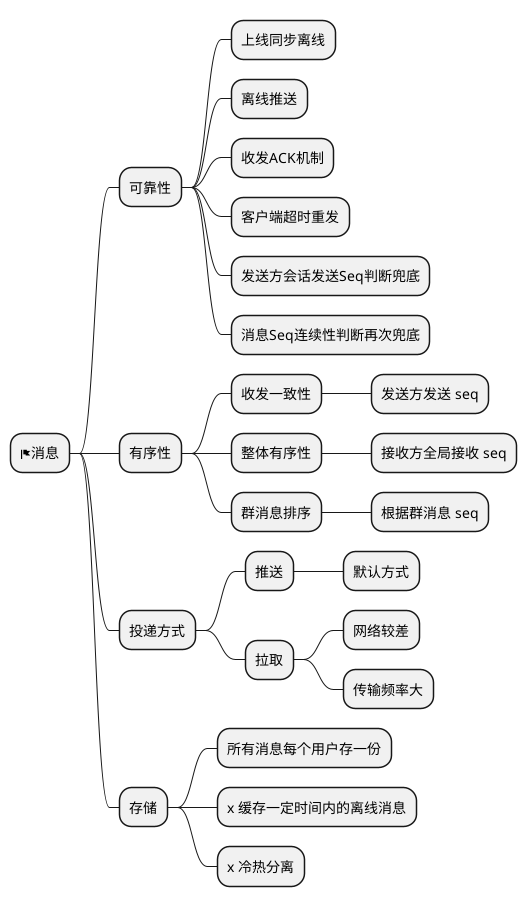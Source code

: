 @startmindmap
'https://plantuml.com/mindmap-diagram

* <&flag>消息
    ** 可靠性
        *** 上线同步离线
        *** 离线推送
        *** 收发ACK机制
        *** 客户端超时重发
        *** 发送方会话发送Seq判断兜底
        *** 消息Seq连续性判断再次兜底
    ** 有序性
        *** 收发一致性
            **** 发送方发送 seq
        *** 整体有序性
            **** 接收方全局接收 seq
        *** 群消息排序
            **** 根据群消息 seq
    ** 投递方式
        *** 推送
            **** 默认方式
        *** 拉取
            **** 网络较差
            **** 传输频率大
    ** 存储
        *** 所有消息每个用户存一份
        *** x 缓存一定时间内的离线消息
        *** x 冷热分离

@endmindmap
